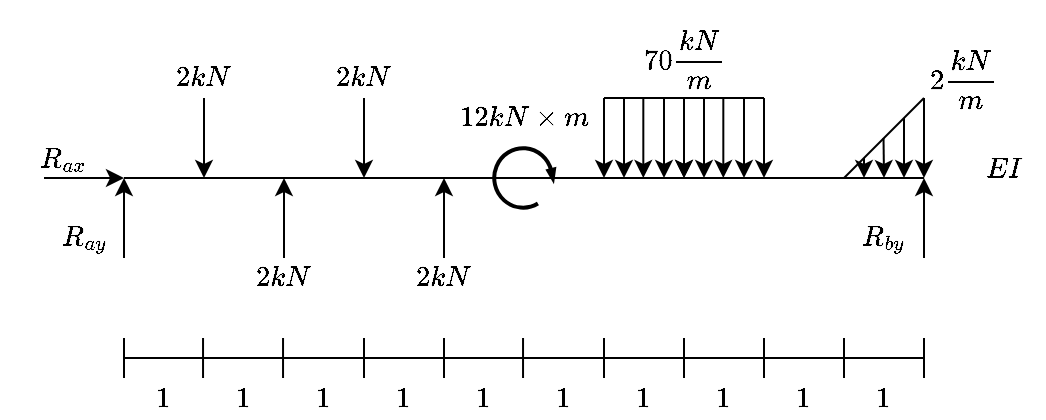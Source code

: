 <mxfile version="15.2.9" type="device"><diagram id="gEtP7ERetg_xO8Jbetqq" name="Page-1"><mxGraphModel dx="677" dy="358" grid="1" gridSize="10" guides="1" tooltips="1" connect="1" arrows="1" fold="1" page="1" pageScale="1" pageWidth="850" pageHeight="1100" math="1" shadow="0"><root><mxCell id="0"/><mxCell id="1" parent="0"/><mxCell id="U6r9F0eaaSKXRloljEfL-1" value="" style="endArrow=none;html=1;" edge="1" parent="1"><mxGeometry width="50" height="50" relative="1" as="geometry"><mxPoint x="200" y="360" as="sourcePoint"/><mxPoint x="600" y="360" as="targetPoint"/></mxGeometry></mxCell><mxCell id="U6r9F0eaaSKXRloljEfL-2" value="" style="endArrow=classic;html=1;" edge="1" parent="1"><mxGeometry width="50" height="50" relative="1" as="geometry"><mxPoint x="200" y="400" as="sourcePoint"/><mxPoint x="200" y="360" as="targetPoint"/></mxGeometry></mxCell><mxCell id="U6r9F0eaaSKXRloljEfL-3" value="" style="endArrow=classic;html=1;" edge="1" parent="1"><mxGeometry width="50" height="50" relative="1" as="geometry"><mxPoint x="160" y="360" as="sourcePoint"/><mxPoint x="200" y="360" as="targetPoint"/></mxGeometry></mxCell><mxCell id="U6r9F0eaaSKXRloljEfL-4" value="&lt;div&gt;$$R_{ay}$$&lt;/div&gt;" style="text;html=1;strokeColor=none;fillColor=none;align=center;verticalAlign=middle;whiteSpace=wrap;rounded=0;" vertex="1" parent="1"><mxGeometry x="160" y="380" width="40" height="20" as="geometry"/></mxCell><mxCell id="U6r9F0eaaSKXRloljEfL-5" value="&lt;div&gt;$$R_{ax}$$&lt;/div&gt;" style="text;html=1;strokeColor=none;fillColor=none;align=center;verticalAlign=middle;whiteSpace=wrap;rounded=0;" vertex="1" parent="1"><mxGeometry x="150" y="340" width="40" height="20" as="geometry"/></mxCell><mxCell id="U6r9F0eaaSKXRloljEfL-6" value="" style="endArrow=classic;html=1;" edge="1" parent="1"><mxGeometry width="50" height="50" relative="1" as="geometry"><mxPoint x="600" y="400" as="sourcePoint"/><mxPoint x="600" y="360" as="targetPoint"/></mxGeometry></mxCell><mxCell id="U6r9F0eaaSKXRloljEfL-7" value="&lt;div&gt;$$R_{by}$$&lt;/div&gt;" style="text;html=1;strokeColor=none;fillColor=none;align=center;verticalAlign=middle;whiteSpace=wrap;rounded=0;" vertex="1" parent="1"><mxGeometry x="560" y="380" width="40" height="20" as="geometry"/></mxCell><mxCell id="U6r9F0eaaSKXRloljEfL-36" value="" style="group" vertex="1" connectable="0" parent="1"><mxGeometry x="480" y="320" width="40" height="40" as="geometry"/></mxCell><mxCell id="U6r9F0eaaSKXRloljEfL-37" value="" style="endArrow=none;html=1;" edge="1" parent="U6r9F0eaaSKXRloljEfL-36"><mxGeometry width="50" height="50" relative="1" as="geometry"><mxPoint x="40" as="sourcePoint"/><mxPoint as="targetPoint"/></mxGeometry></mxCell><mxCell id="U6r9F0eaaSKXRloljEfL-38" value="" style="endArrow=classic;html=1;" edge="1" parent="U6r9F0eaaSKXRloljEfL-36"><mxGeometry width="50" height="50" as="geometry"><mxPoint as="sourcePoint"/><mxPoint y="40" as="targetPoint"/></mxGeometry></mxCell><mxCell id="U6r9F0eaaSKXRloljEfL-39" value="" style="endArrow=classic;html=1;" edge="1" parent="U6r9F0eaaSKXRloljEfL-36"><mxGeometry width="50" height="50" as="geometry"><mxPoint x="10" as="sourcePoint"/><mxPoint x="10" y="40" as="targetPoint"/></mxGeometry></mxCell><mxCell id="U6r9F0eaaSKXRloljEfL-40" value="" style="endArrow=classic;html=1;" edge="1" parent="U6r9F0eaaSKXRloljEfL-36"><mxGeometry width="50" height="50" as="geometry"><mxPoint x="19.66" as="sourcePoint"/><mxPoint x="19.66" y="40" as="targetPoint"/></mxGeometry></mxCell><mxCell id="U6r9F0eaaSKXRloljEfL-41" value="" style="endArrow=classic;html=1;" edge="1" parent="U6r9F0eaaSKXRloljEfL-36"><mxGeometry width="50" height="50" as="geometry"><mxPoint x="30" as="sourcePoint"/><mxPoint x="30" y="40" as="targetPoint"/></mxGeometry></mxCell><mxCell id="U6r9F0eaaSKXRloljEfL-42" value="" style="endArrow=classic;html=1;" edge="1" parent="U6r9F0eaaSKXRloljEfL-36"><mxGeometry width="50" height="50" as="geometry"><mxPoint x="40" as="sourcePoint"/><mxPoint x="40" y="40" as="targetPoint"/></mxGeometry></mxCell><mxCell id="U6r9F0eaaSKXRloljEfL-76" value="$$70 \frac{ kN}{m}$$" style="text;html=1;strokeColor=none;fillColor=none;align=center;verticalAlign=middle;whiteSpace=wrap;rounded=0;" vertex="1" parent="1"><mxGeometry x="460" y="290" width="40" height="20" as="geometry"/></mxCell><mxCell id="U6r9F0eaaSKXRloljEfL-80" value="$$EI$$" style="text;html=1;strokeColor=none;fillColor=none;align=center;verticalAlign=middle;whiteSpace=wrap;rounded=0;" vertex="1" parent="1"><mxGeometry x="620" y="345" width="40" height="20" as="geometry"/></mxCell><mxCell id="U6r9F0eaaSKXRloljEfL-81" value="" style="group" vertex="1" connectable="0" parent="1"><mxGeometry x="200" y="440" width="400" height="40" as="geometry"/></mxCell><mxCell id="U6r9F0eaaSKXRloljEfL-82" value="" style="endArrow=none;html=1;" edge="1" parent="U6r9F0eaaSKXRloljEfL-81"><mxGeometry width="50" height="50" relative="1" as="geometry"><mxPoint y="10" as="sourcePoint"/><mxPoint x="400" y="10" as="targetPoint"/></mxGeometry></mxCell><mxCell id="U6r9F0eaaSKXRloljEfL-83" value="" style="endArrow=none;html=1;" edge="1" parent="U6r9F0eaaSKXRloljEfL-81"><mxGeometry width="50" height="50" relative="1" as="geometry"><mxPoint y="20" as="sourcePoint"/><mxPoint as="targetPoint"/></mxGeometry></mxCell><mxCell id="U6r9F0eaaSKXRloljEfL-84" value="" style="endArrow=none;html=1;" edge="1" parent="U6r9F0eaaSKXRloljEfL-81"><mxGeometry width="50" height="50" relative="1" as="geometry"><mxPoint x="39.52" y="20" as="sourcePoint"/><mxPoint x="39.52" as="targetPoint"/></mxGeometry></mxCell><mxCell id="U6r9F0eaaSKXRloljEfL-85" value="" style="endArrow=none;html=1;" edge="1" parent="U6r9F0eaaSKXRloljEfL-81"><mxGeometry width="50" height="50" relative="1" as="geometry"><mxPoint x="79.52" y="20" as="sourcePoint"/><mxPoint x="79.52" as="targetPoint"/></mxGeometry></mxCell><mxCell id="U6r9F0eaaSKXRloljEfL-86" value="" style="endArrow=none;html=1;" edge="1" parent="U6r9F0eaaSKXRloljEfL-81"><mxGeometry width="50" height="50" relative="1" as="geometry"><mxPoint x="120" y="20" as="sourcePoint"/><mxPoint x="120" as="targetPoint"/></mxGeometry></mxCell><mxCell id="U6r9F0eaaSKXRloljEfL-87" value="" style="endArrow=none;html=1;" edge="1" parent="U6r9F0eaaSKXRloljEfL-81"><mxGeometry width="50" height="50" relative="1" as="geometry"><mxPoint x="160" y="20" as="sourcePoint"/><mxPoint x="160" as="targetPoint"/></mxGeometry></mxCell><mxCell id="U6r9F0eaaSKXRloljEfL-88" value="" style="endArrow=none;html=1;" edge="1" parent="U6r9F0eaaSKXRloljEfL-81"><mxGeometry width="50" height="50" relative="1" as="geometry"><mxPoint x="199.52" y="20" as="sourcePoint"/><mxPoint x="199.52" as="targetPoint"/></mxGeometry></mxCell><mxCell id="U6r9F0eaaSKXRloljEfL-89" value="" style="endArrow=none;html=1;" edge="1" parent="U6r9F0eaaSKXRloljEfL-81"><mxGeometry width="50" height="50" relative="1" as="geometry"><mxPoint x="240" y="20" as="sourcePoint"/><mxPoint x="240" as="targetPoint"/></mxGeometry></mxCell><mxCell id="U6r9F0eaaSKXRloljEfL-90" value="" style="endArrow=none;html=1;" edge="1" parent="U6r9F0eaaSKXRloljEfL-81"><mxGeometry width="50" height="50" relative="1" as="geometry"><mxPoint x="280" y="20" as="sourcePoint"/><mxPoint x="280" as="targetPoint"/></mxGeometry></mxCell><mxCell id="U6r9F0eaaSKXRloljEfL-91" value="" style="endArrow=none;html=1;" edge="1" parent="U6r9F0eaaSKXRloljEfL-81"><mxGeometry width="50" height="50" relative="1" as="geometry"><mxPoint x="320" y="20" as="sourcePoint"/><mxPoint x="320" as="targetPoint"/></mxGeometry></mxCell><mxCell id="U6r9F0eaaSKXRloljEfL-92" value="" style="endArrow=none;html=1;" edge="1" parent="U6r9F0eaaSKXRloljEfL-81"><mxGeometry width="50" height="50" relative="1" as="geometry"><mxPoint x="360" y="20" as="sourcePoint"/><mxPoint x="360" as="targetPoint"/></mxGeometry></mxCell><mxCell id="U6r9F0eaaSKXRloljEfL-93" value="" style="endArrow=none;html=1;" edge="1" parent="U6r9F0eaaSKXRloljEfL-81"><mxGeometry width="50" height="50" relative="1" as="geometry"><mxPoint x="400" y="20" as="sourcePoint"/><mxPoint x="400" as="targetPoint"/></mxGeometry></mxCell><mxCell id="U6r9F0eaaSKXRloljEfL-94" value="$$1$$" style="text;html=1;strokeColor=none;fillColor=none;align=center;verticalAlign=middle;whiteSpace=wrap;rounded=0;" vertex="1" parent="U6r9F0eaaSKXRloljEfL-81"><mxGeometry y="20" width="40" height="20" as="geometry"/></mxCell><mxCell id="U6r9F0eaaSKXRloljEfL-95" value="$$1$$" style="text;html=1;strokeColor=none;fillColor=none;align=center;verticalAlign=middle;whiteSpace=wrap;rounded=0;" vertex="1" parent="U6r9F0eaaSKXRloljEfL-81"><mxGeometry x="40" y="20" width="40" height="20" as="geometry"/></mxCell><mxCell id="U6r9F0eaaSKXRloljEfL-96" value="$$1$$" style="text;html=1;strokeColor=none;fillColor=none;align=center;verticalAlign=middle;whiteSpace=wrap;rounded=0;" vertex="1" parent="U6r9F0eaaSKXRloljEfL-81"><mxGeometry x="80" y="20" width="40" height="20" as="geometry"/></mxCell><mxCell id="U6r9F0eaaSKXRloljEfL-97" value="$$1$$" style="text;html=1;strokeColor=none;fillColor=none;align=center;verticalAlign=middle;whiteSpace=wrap;rounded=0;" vertex="1" parent="U6r9F0eaaSKXRloljEfL-81"><mxGeometry x="120" y="20" width="40" height="20" as="geometry"/></mxCell><mxCell id="U6r9F0eaaSKXRloljEfL-98" value="$$1$$" style="text;html=1;strokeColor=none;fillColor=none;align=center;verticalAlign=middle;whiteSpace=wrap;rounded=0;" vertex="1" parent="U6r9F0eaaSKXRloljEfL-81"><mxGeometry x="160" y="20" width="40" height="20" as="geometry"/></mxCell><mxCell id="U6r9F0eaaSKXRloljEfL-99" value="$$1$$" style="text;html=1;strokeColor=none;fillColor=none;align=center;verticalAlign=middle;whiteSpace=wrap;rounded=0;" vertex="1" parent="U6r9F0eaaSKXRloljEfL-81"><mxGeometry x="200" y="20" width="40" height="20" as="geometry"/></mxCell><mxCell id="U6r9F0eaaSKXRloljEfL-100" value="$$1$$" style="text;html=1;strokeColor=none;fillColor=none;align=center;verticalAlign=middle;whiteSpace=wrap;rounded=0;" vertex="1" parent="U6r9F0eaaSKXRloljEfL-81"><mxGeometry x="240" y="20" width="40" height="20" as="geometry"/></mxCell><mxCell id="U6r9F0eaaSKXRloljEfL-101" value="$$1$$" style="text;html=1;strokeColor=none;fillColor=none;align=center;verticalAlign=middle;whiteSpace=wrap;rounded=0;" vertex="1" parent="U6r9F0eaaSKXRloljEfL-81"><mxGeometry x="280" y="20" width="40" height="20" as="geometry"/></mxCell><mxCell id="U6r9F0eaaSKXRloljEfL-102" value="$$1$$" style="text;html=1;strokeColor=none;fillColor=none;align=center;verticalAlign=middle;whiteSpace=wrap;rounded=0;" vertex="1" parent="U6r9F0eaaSKXRloljEfL-81"><mxGeometry x="320" y="20" width="40" height="20" as="geometry"/></mxCell><mxCell id="U6r9F0eaaSKXRloljEfL-103" value="$$1$$" style="text;html=1;strokeColor=none;fillColor=none;align=center;verticalAlign=middle;whiteSpace=wrap;rounded=0;" vertex="1" parent="U6r9F0eaaSKXRloljEfL-81"><mxGeometry x="360" y="20" width="40" height="20" as="geometry"/></mxCell><mxCell id="U6r9F0eaaSKXRloljEfL-105" value="" style="endArrow=classic;html=1;" edge="1" parent="1"><mxGeometry width="50" height="50" relative="1" as="geometry"><mxPoint x="240" y="320" as="sourcePoint"/><mxPoint x="240" y="360" as="targetPoint"/></mxGeometry></mxCell><mxCell id="U6r9F0eaaSKXRloljEfL-106" value="" style="endArrow=classic;html=1;" edge="1" parent="1"><mxGeometry width="50" height="50" relative="1" as="geometry"><mxPoint x="320" y="320" as="sourcePoint"/><mxPoint x="320" y="360" as="targetPoint"/></mxGeometry></mxCell><mxCell id="U6r9F0eaaSKXRloljEfL-107" value="" style="endArrow=classic;html=1;" edge="1" parent="1"><mxGeometry width="50" height="50" relative="1" as="geometry"><mxPoint x="280" y="400" as="sourcePoint"/><mxPoint x="280" y="360" as="targetPoint"/></mxGeometry></mxCell><mxCell id="U6r9F0eaaSKXRloljEfL-108" value="" style="endArrow=classic;html=1;" edge="1" parent="1"><mxGeometry width="50" height="50" relative="1" as="geometry"><mxPoint x="360" y="400" as="sourcePoint"/><mxPoint x="360" y="360" as="targetPoint"/></mxGeometry></mxCell><mxCell id="U6r9F0eaaSKXRloljEfL-109" value="" style="verticalLabelPosition=bottom;html=1;verticalAlign=top;strokeWidth=2;shape=mxgraph.lean_mapping.physical_pull;pointerEvents=1;sketch=0;rotation=-180;flipH=1;" vertex="1" parent="1"><mxGeometry x="385" y="345" width="30" height="30" as="geometry"/></mxCell><mxCell id="U6r9F0eaaSKXRloljEfL-110" value="" style="group" vertex="1" connectable="0" parent="1"><mxGeometry x="440" y="320" width="40" height="40" as="geometry"/></mxCell><mxCell id="U6r9F0eaaSKXRloljEfL-111" value="" style="endArrow=none;html=1;" edge="1" parent="U6r9F0eaaSKXRloljEfL-110"><mxGeometry width="50" height="50" relative="1" as="geometry"><mxPoint x="40" as="sourcePoint"/><mxPoint as="targetPoint"/></mxGeometry></mxCell><mxCell id="U6r9F0eaaSKXRloljEfL-112" value="" style="endArrow=classic;html=1;" edge="1" parent="U6r9F0eaaSKXRloljEfL-110"><mxGeometry width="50" height="50" as="geometry"><mxPoint as="sourcePoint"/><mxPoint y="40" as="targetPoint"/></mxGeometry></mxCell><mxCell id="U6r9F0eaaSKXRloljEfL-113" value="" style="endArrow=classic;html=1;" edge="1" parent="U6r9F0eaaSKXRloljEfL-110"><mxGeometry width="50" height="50" as="geometry"><mxPoint x="10" as="sourcePoint"/><mxPoint x="10" y="40" as="targetPoint"/></mxGeometry></mxCell><mxCell id="U6r9F0eaaSKXRloljEfL-114" value="" style="endArrow=classic;html=1;" edge="1" parent="U6r9F0eaaSKXRloljEfL-110"><mxGeometry width="50" height="50" as="geometry"><mxPoint x="19.66" as="sourcePoint"/><mxPoint x="19.66" y="40" as="targetPoint"/></mxGeometry></mxCell><mxCell id="U6r9F0eaaSKXRloljEfL-115" value="" style="endArrow=classic;html=1;" edge="1" parent="U6r9F0eaaSKXRloljEfL-110"><mxGeometry width="50" height="50" as="geometry"><mxPoint x="30" as="sourcePoint"/><mxPoint x="30" y="40" as="targetPoint"/></mxGeometry></mxCell><mxCell id="U6r9F0eaaSKXRloljEfL-116" value="" style="endArrow=classic;html=1;" edge="1" parent="U6r9F0eaaSKXRloljEfL-110"><mxGeometry width="50" height="50" as="geometry"><mxPoint x="40" as="sourcePoint"/><mxPoint x="40" y="40" as="targetPoint"/></mxGeometry></mxCell><mxCell id="U6r9F0eaaSKXRloljEfL-118" value="" style="endArrow=none;html=1;" edge="1" parent="1"><mxGeometry width="50" height="50" relative="1" as="geometry"><mxPoint x="560" y="360" as="sourcePoint"/><mxPoint x="600" y="320" as="targetPoint"/></mxGeometry></mxCell><mxCell id="U6r9F0eaaSKXRloljEfL-119" value="" style="endArrow=classic;html=1;" edge="1" parent="1"><mxGeometry width="50" height="50" relative="1" as="geometry"><mxPoint x="600" y="320" as="sourcePoint"/><mxPoint x="600" y="360" as="targetPoint"/></mxGeometry></mxCell><mxCell id="U6r9F0eaaSKXRloljEfL-120" value="" style="endArrow=classic;html=1;" edge="1" parent="1"><mxGeometry width="50" height="50" relative="1" as="geometry"><mxPoint x="590" y="330" as="sourcePoint"/><mxPoint x="590" y="360" as="targetPoint"/></mxGeometry></mxCell><mxCell id="U6r9F0eaaSKXRloljEfL-121" value="" style="endArrow=classic;html=1;" edge="1" parent="1"><mxGeometry width="50" height="50" relative="1" as="geometry"><mxPoint x="579.76" y="340" as="sourcePoint"/><mxPoint x="580" y="360" as="targetPoint"/></mxGeometry></mxCell><mxCell id="U6r9F0eaaSKXRloljEfL-122" value="" style="endArrow=classic;html=1;" edge="1" parent="1"><mxGeometry width="50" height="50" relative="1" as="geometry"><mxPoint x="570" y="350" as="sourcePoint"/><mxPoint x="570" y="360" as="targetPoint"/></mxGeometry></mxCell><mxCell id="U6r9F0eaaSKXRloljEfL-123" value="$$2 \frac{ kN}{m}$$" style="text;html=1;strokeColor=none;fillColor=none;align=center;verticalAlign=middle;whiteSpace=wrap;rounded=0;" vertex="1" parent="1"><mxGeometry x="600" y="300" width="40" height="20" as="geometry"/></mxCell><mxCell id="U6r9F0eaaSKXRloljEfL-125" value="&lt;div&gt;$$2 kN$$&lt;/div&gt;" style="text;html=1;strokeColor=none;fillColor=none;align=center;verticalAlign=middle;whiteSpace=wrap;rounded=0;" vertex="1" parent="1"><mxGeometry x="220" y="300" width="40" height="20" as="geometry"/></mxCell><mxCell id="U6r9F0eaaSKXRloljEfL-127" value="&lt;div&gt;$$2 kN$$&lt;/div&gt;" style="text;html=1;strokeColor=none;fillColor=none;align=center;verticalAlign=middle;whiteSpace=wrap;rounded=0;" vertex="1" parent="1"><mxGeometry x="260" y="400" width="40" height="20" as="geometry"/></mxCell><mxCell id="U6r9F0eaaSKXRloljEfL-128" value="&lt;div&gt;$$2 kN$$&lt;/div&gt;" style="text;html=1;strokeColor=none;fillColor=none;align=center;verticalAlign=middle;whiteSpace=wrap;rounded=0;" vertex="1" parent="1"><mxGeometry x="300" y="300" width="40" height="20" as="geometry"/></mxCell><mxCell id="U6r9F0eaaSKXRloljEfL-129" value="&lt;div&gt;$$2 kN$$&lt;/div&gt;" style="text;html=1;strokeColor=none;fillColor=none;align=center;verticalAlign=middle;whiteSpace=wrap;rounded=0;" vertex="1" parent="1"><mxGeometry x="340" y="400" width="40" height="20" as="geometry"/></mxCell><mxCell id="U6r9F0eaaSKXRloljEfL-130" value="&lt;div&gt;$$12 kN \times m$$&lt;/div&gt;" style="text;html=1;strokeColor=none;fillColor=none;align=center;verticalAlign=middle;whiteSpace=wrap;rounded=0;" vertex="1" parent="1"><mxGeometry x="380" y="320" width="40" height="20" as="geometry"/></mxCell></root></mxGraphModel></diagram></mxfile>